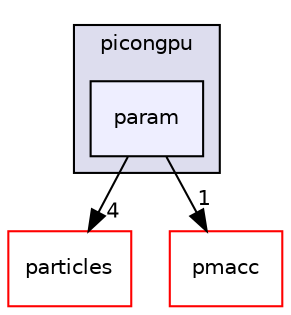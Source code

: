 digraph "/tmp/tmp.I3T9wAlo9k/picongpu/include/picongpu/param" {
  compound=true
  node [ fontsize="10", fontname="Helvetica"];
  edge [ labelfontsize="10", labelfontname="Helvetica"];
  subgraph clusterdir_0f3240c9f2097d0f33ffb742f7982ee4 {
    graph [ bgcolor="#ddddee", pencolor="black", label="picongpu" fontname="Helvetica", fontsize="10", URL="dir_0f3240c9f2097d0f33ffb742f7982ee4.html"]
  dir_53e3b8e8d124a71efb071367aa7db3a9 [shape=box, label="param", style="filled", fillcolor="#eeeeff", pencolor="black", URL="dir_53e3b8e8d124a71efb071367aa7db3a9.html"];
  }
  dir_a475bf9030c01e37ca980af240402fd6 [shape=box label="particles" fillcolor="white" style="filled" color="red" URL="dir_a475bf9030c01e37ca980af240402fd6.html"];
  dir_25029e4ec4a63cd3494f9c7166d3b243 [shape=box label="pmacc" fillcolor="white" style="filled" color="red" URL="dir_25029e4ec4a63cd3494f9c7166d3b243.html"];
  dir_53e3b8e8d124a71efb071367aa7db3a9->dir_a475bf9030c01e37ca980af240402fd6 [headlabel="4", labeldistance=1.5 headhref="dir_000036_000022.html"];
  dir_53e3b8e8d124a71efb071367aa7db3a9->dir_25029e4ec4a63cd3494f9c7166d3b243 [headlabel="1", labeldistance=1.5 headhref="dir_000036_000034.html"];
}
